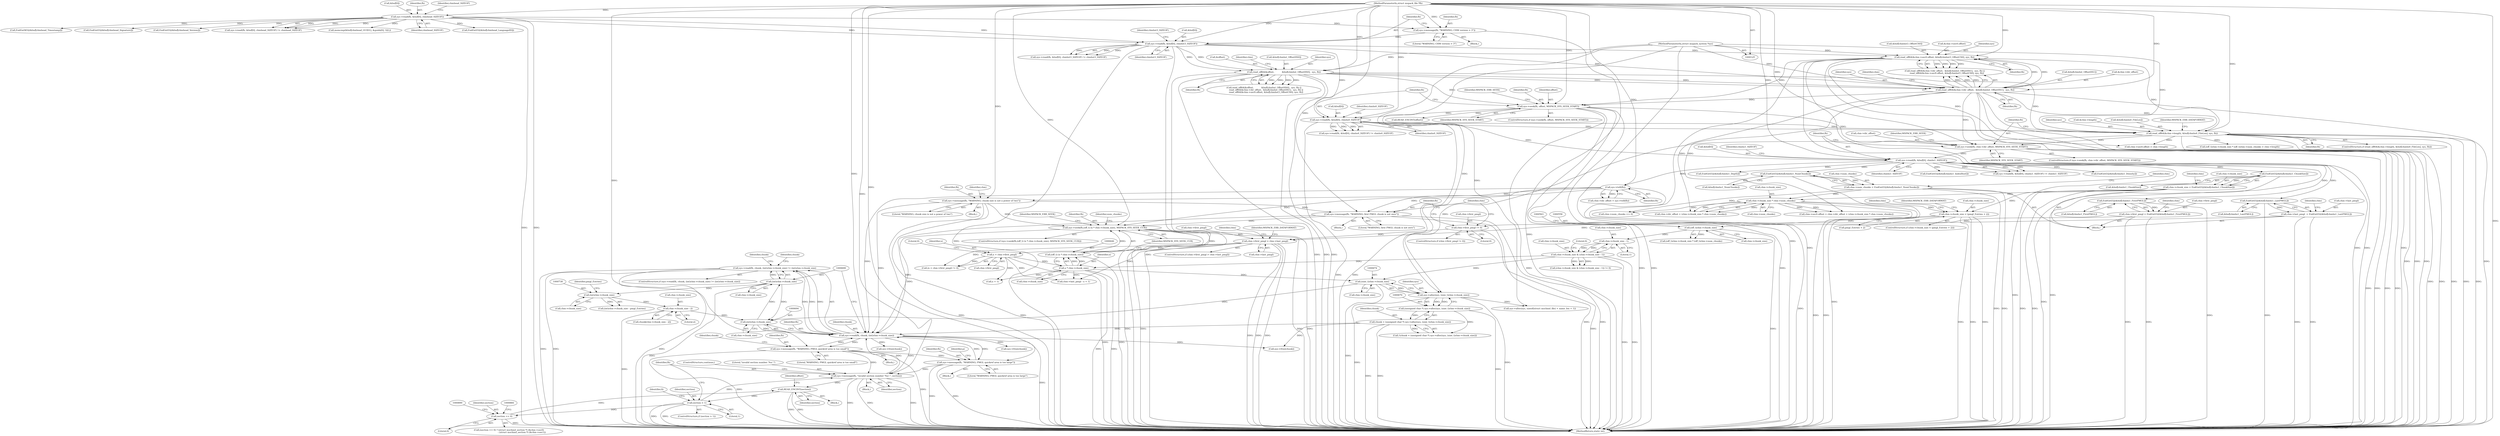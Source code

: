 digraph "0_libmspack_2f084136cfe0d05e5bf5703f3e83c6d955234b4d@API" {
"1000689" [label="(Call,sys->read(fh, chunk, (int)chm->chunk_size) != (int)chm->chunk_size)"];
"1000690" [label="(Call,sys->read(fh, chunk, (int)chm->chunk_size))"];
"1000643" [label="(Call,sys->seek(fh,(off_t) (x * chm->chunk_size), MSPACK_SYS_SEEK_CUR))"];
"1000596" [label="(Call,sys->message(fh, \"WARNING; first PMGL chunk is not zero\"))"];
"1000586" [label="(Call,sys->message(fh, \"WARNING; chunk size is not a power of two\"))"];
"1000423" [label="(Call,sys->tell(fh))"];
"1000408" [label="(Call,sys->read(fh, &buf[0], chmhs1_SIZEOF))"];
"1000397" [label="(Call,sys->seek(fh, chm->dir_offset, MSPACK_SYS_SEEK_START))"];
"1000382" [label="(Call,read_off64(&chm->length, &buf[chmhs0_FileLen], sys, fh))"];
"1000370" [label="(Call,sys->read(fh, &buf[0], chmhs0_SIZEOF))"];
"1000361" [label="(Call,sys->seek(fh, offset, MSPACK_SYS_SEEK_START))"];
"1000344" [label="(Call,read_off64(&chm->sec0.offset, &buf[chmhst3_OffsetCS0], sys, fh))"];
"1000310" [label="(Call,sys->read(fh, &buf[0], chmhst3_SIZEOF))"];
"1000305" [label="(Call,sys->message(fh, \"WARNING; CHM version > 3\"))"];
"1000233" [label="(Call,sys->read(fh, &buf[0], chmhead_SIZEOF))"];
"1000127" [label="(MethodParameterIn,struct mspack_file *fh)"];
"1000333" [label="(Call,read_off64(&chm->dir_offset,  &buf[chmhst_OffsetHS1],  sys, fh))"];
"1000323" [label="(Call,read_off64(&offset,           &buf[chmhst_OffsetHS0],  sys, fh))"];
"1000126" [label="(MethodParameterIn,struct mspack_system *sys)"];
"1000645" [label="(Call,(off_t) (x * chm->chunk_size))"];
"1000647" [label="(Call,x * chm->chunk_size)"];
"1000635" [label="(Call,x = chm->first_pmgl)"];
"1000600" [label="(Call,chm->first_pmgl > chm->last_pmgl)"];
"1000590" [label="(Call,chm->first_pmgl != 0)"];
"1000470" [label="(Call,chm->first_pmgl = EndGetI32(&buf[chmhs1_FirstPMGL]))"];
"1000474" [label="(Call,EndGetI32(&buf[chmhs1_FirstPMGL]))"];
"1000479" [label="(Call,chm->last_pmgl  = EndGetI32(&buf[chmhs1_LastPMGL]))"];
"1000483" [label="(Call,EndGetI32(&buf[chmhs1_LastPMGL]))"];
"1000575" [label="(Call,chm->chunk_size & (chm->chunk_size - 1))"];
"1000579" [label="(Call,chm->chunk_size - 1)"];
"1000557" [label="(Call,(off_t)chm->chunk_size)"];
"1000526" [label="(Call,chm->chunk_size < (pmgl_Entries + 2))"];
"1000505" [label="(Call,chm->chunk_size * chm->num_chunks)"];
"1000425" [label="(Call,chm->chunk_size = EndGetI32(&buf[chmhs1_ChunkSize]))"];
"1000429" [label="(Call,EndGetI32(&buf[chmhs1_ChunkSize]))"];
"1000461" [label="(Call,chm->num_chunks = EndGetI32(&buf[chmhs1_NumChunks]))"];
"1000465" [label="(Call,EndGetI32(&buf[chmhs1_NumChunks]))"];
"1000726" [label="(Call,sys->message(fh, \"WARNING; PMGL quickref area is too small\"))"];
"1000744" [label="(Call,sys->message(fh, \"WARNING; PMGL quickref area is too large\"))"];
"1000836" [label="(Call,sys->message(fh, \"invalid section number '%u'.\", section))"];
"1000832" [label="(Call,section > 1)"];
"1000788" [label="(Call,READ_ENCINT(section))"];
"1000880" [label="(Call,section == 0)"];
"1000667" [label="(Call,chunk = (unsigned char *) sys->alloc(sys, (size_t)chm->chunk_size))"];
"1000669" [label="(Call,(unsigned char *) sys->alloc(sys, (size_t)chm->chunk_size))"];
"1000671" [label="(Call,sys->alloc(sys, (size_t)chm->chunk_size))"];
"1000673" [label="(Call,(size_t)chm->chunk_size)"];
"1000693" [label="(Call,(int)chm->chunk_size)"];
"1000698" [label="(Call,(int)chm->chunk_size)"];
"1000758" [label="(Call,chm->chunk_size - 2)"];
"1000737" [label="(Call,(int)chm->chunk_size)"];
"1000483" [label="(Call,EndGetI32(&buf[chmhs1_LastPMGL]))"];
"1000509" [label="(Call,chm->num_chunks)"];
"1000759" [label="(Call,chm->chunk_size)"];
"1000693" [label="(Call,(int)chm->chunk_size)"];
"1000397" [label="(Call,sys->seek(fh, chm->dir_offset, MSPACK_SYS_SEEK_START))"];
"1000424" [label="(Identifier,fh)"];
"1000537" [label="(Call,chm->num_chunks == 0)"];
"1000789" [label="(Identifier,section)"];
"1000484" [label="(Call,&buf[chmhs1_LastPMGL])"];
"1000415" [label="(Identifier,chmhs1_SIZEOF)"];
"1000790" [label="(Call,READ_ENCINT(offset))"];
"1000839" [label="(Identifier,section)"];
"1000364" [label="(Identifier,MSPACK_SYS_SEEK_START)"];
"1000408" [label="(Call,sys->read(fh, &buf[0], chmhs1_SIZEOF))"];
"1000745" [label="(Identifier,fh)"];
"1000642" [label="(ControlStructure,if (sys->seek(fh,(off_t) (x * chm->chunk_size), MSPACK_SYS_SEEK_CUR)))"];
"1000880" [label="(Call,section == 0)"];
"1000736" [label="(Call,(int)chm->chunk_size - pmgl_Entries)"];
"1000594" [label="(Literal,0)"];
"1000481" [label="(Identifier,chm)"];
"1000376" [label="(Identifier,chmhs0_SIZEOF)"];
"1000695" [label="(Call,chm->chunk_size)"];
"1000348" [label="(Identifier,chm)"];
"1000474" [label="(Call,EndGetI32(&buf[chmhs1_FirstPMGL]))"];
"1000326" [label="(Call,&buf[chmhst_OffsetHS0])"];
"1000470" [label="(Call,chm->first_pmgl = EndGetI32(&buf[chmhs1_FirstPMGL]))"];
"1000580" [label="(Call,chm->chunk_size)"];
"1000590" [label="(Call,chm->first_pmgl != 0)"];
"1000307" [label="(Literal,\"WARNING; CHM version > 3\")"];
"1000316" [label="(Identifier,chmhst3_SIZEOF)"];
"1000539" [label="(Identifier,chm)"];
"1000727" [label="(Identifier,fh)"];
"1000658" [label="(Call,chm->last_pmgl - x + 1)"];
"1000356" [label="(Identifier,fh)"];
"1000505" [label="(Call,chm->chunk_size * chm->num_chunks)"];
"1000726" [label="(Call,sys->message(fh, \"WARNING; PMGL quickref area is too small\"))"];
"1000746" [label="(Literal,\"WARNING; PMGL quickref area is too large\")"];
"1000410" [label="(Call,&buf[0])"];
"1000370" [label="(Call,sys->read(fh, &buf[0], chmhs0_SIZEOF))"];
"1000652" [label="(Identifier,MSPACK_SYS_SEEK_CUR)"];
"1000791" [label="(Identifier,offset)"];
"1000598" [label="(Literal,\"WARNING; first PMGL chunk is not zero\")"];
"1000831" [label="(ControlStructure,if (section > 1))"];
"1000688" [label="(ControlStructure,if (sys->read(fh, chunk, (int)chm->chunk_size) != (int)chm->chunk_size))"];
"1000363" [label="(Identifier,offset)"];
"1000344" [label="(Call,read_off64(&chm->sec0.offset, &buf[chmhst3_OffsetCS0], sys, fh))"];
"1000586" [label="(Call,sys->message(fh, \"WARNING; chunk size is not a power of two\"))"];
"1000330" [label="(Identifier,sys)"];
"1000840" [label="(ControlStructure,continue;)"];
"1000332" [label="(Call,read_off64(&chm->dir_offset,  &buf[chmhst_OffsetHS1],  sys, fh) ||\n      read_off64(&chm->sec0.offset, &buf[chmhst3_OffsetCS0], sys, fh))"];
"1000599" [label="(ControlStructure,if (chm->first_pmgl > chm->last_pmgl))"];
"1000392" [label="(Identifier,fh)"];
"1000426" [label="(Call,chm->chunk_size)"];
"1000525" [label="(ControlStructure,if (chm->chunk_size < (pmgl_Entries + 2)))"];
"1000472" [label="(Identifier,chm)"];
"1000371" [label="(Identifier,fh)"];
"1000405" [label="(Identifier,MSPACK_ERR_SEEK)"];
"1000447" [label="(Call,EndGetI32(&buf[chmhs1_Depth]))"];
"1000640" [label="(Literal,0)"];
"1000491" [label="(Identifier,chm)"];
"1000338" [label="(Call,&buf[chmhst_OffsetHS1])"];
"1000635" [label="(Call,x = chm->first_pmgl)"];
"1000322" [label="(Call,read_off64(&offset,           &buf[chmhst_OffsetHS0],  sys, fh) ||\n      read_off64(&chm->dir_offset,  &buf[chmhst_OffsetHS1],  sys, fh) ||\n      read_off64(&chm->sec0.offset, &buf[chmhst3_OffsetCS0], sys, fh))"];
"1000690" [label="(Call,sys->read(fh, chunk, (int)chm->chunk_size))"];
"1000323" [label="(Call,read_off64(&offset,           &buf[chmhst_OffsetHS0],  sys, fh))"];
"1000734" [label="(Identifier,chunk)"];
"1000462" [label="(Call,chm->num_chunks)"];
"1000758" [label="(Call,chm->chunk_size - 2)"];
"1000480" [label="(Call,chm->last_pmgl)"];
"1000662" [label="(Call,x + 1)"];
"1000634" [label="(Call,(x = chm->first_pmgl) != 0)"];
"1000355" [label="(Identifier,sys)"];
"1000689" [label="(Call,sys->read(fh, chunk, (int)chm->chunk_size) != (int)chm->chunk_size)"];
"1000501" [label="(Call,chm->dir_offset + (chm->chunk_size * chm->num_chunks))"];
"1000331" [label="(Identifier,fh)"];
"1000742" [label="(Identifier,pmgl_Entries)"];
"1000414" [label="(Identifier,chmhs1_SIZEOF)"];
"1000465" [label="(Call,EndGetI32(&buf[chmhs1_NumChunks]))"];
"1000698" [label="(Call,(int)chm->chunk_size)"];
"1000669" [label="(Call,(unsigned char *) sys->alloc(sys, (size_t)chm->chunk_size))"];
"1000834" [label="(Literal,1)"];
"1000743" [label="(Block,)"];
"1000882" [label="(Literal,0)"];
"1000657" [label="(Identifier,num_chunks)"];
"1000588" [label="(Literal,\"WARNING; chunk size is not a power of two\")"];
"1000559" [label="(Call,chm->chunk_size)"];
"1000293" [label="(Call,EndGetI32(&buf[chmhead_LanguageID]))"];
"1000666" [label="(Call,!(chunk = (unsigned char *) sys->alloc(sys, (size_t)chm->chunk_size)))"];
"1000602" [label="(Identifier,chm)"];
"1000429" [label="(Call,EndGetI32(&buf[chmhs1_ChunkSize]))"];
"1000713" [label="(Identifier,chunk)"];
"1000832" [label="(Call,section > 1)"];
"1000310" [label="(Call,sys->read(fh, &buf[0], chmhst3_SIZEOF))"];
"1000836" [label="(Call,sys->message(fh, \"invalid section number '%u'.\", section))"];
"1000655" [label="(Identifier,MSPACK_ERR_SEEK)"];
"1000383" [label="(Call,&chm->length)"];
"1000333" [label="(Call,read_off64(&chm->dir_offset,  &buf[chmhst_OffsetHS1],  sys, fh))"];
"1000591" [label="(Call,chm->first_pmgl)"];
"1000601" [label="(Call,chm->first_pmgl)"];
"1000770" [label="(Block,)"];
"1000360" [label="(ControlStructure,if (sys->seek(fh, offset, MSPACK_SYS_SEEK_START)))"];
"1000557" [label="(Call,(off_t)chm->chunk_size)"];
"1000847" [label="(Call,sys->alloc(sys, sizeof(struct mschmd_file) + name_len + 1))"];
"1000579" [label="(Call,chm->chunk_size - 1)"];
"1000576" [label="(Call,chm->chunk_size)"];
"1000387" [label="(Call,&buf[chmhs0_FileLen])"];
"1000317" [label="(Identifier,chmhst3_SIZEOF)"];
"1000306" [label="(Identifier,fh)"];
"1000367" [label="(Identifier,MSPACK_ERR_SEEK)"];
"1000479" [label="(Call,chm->last_pmgl  = EndGetI32(&buf[chmhs1_LastPMGL]))"];
"1000636" [label="(Identifier,x)"];
"1000466" [label="(Call,&buf[chmhs1_NumChunks])"];
"1000667" [label="(Call,chunk = (unsigned char *) sys->alloc(sys, (size_t)chm->chunk_size))"];
"1000649" [label="(Call,chm->chunk_size)"];
"1000399" [label="(Call,chm->dir_offset)"];
"1000585" [label="(Block,)"];
"1000475" [label="(Call,&buf[chmhs1_FirstPMGL])"];
"1000382" [label="(Call,read_off64(&chm->length, &buf[chmhs0_FileLen], sys, fh))"];
"1000647" [label="(Call,x * chm->chunk_size)"];
"1000574" [label="(Call,(chm->chunk_size & (chm->chunk_size - 1)) != 0)"];
"1000788" [label="(Call,READ_ENCINT(section))"];
"1000506" [label="(Call,chm->chunk_size)"];
"1000671" [label="(Call,sys->alloc(sys, (size_t)chm->chunk_size))"];
"1000700" [label="(Call,chm->chunk_size)"];
"1000648" [label="(Identifier,x)"];
"1000127" [label="(MethodParameterIn,struct mspack_file *fh)"];
"1001072" [label="(Call,sys->free(chunk))"];
"1000692" [label="(Identifier,chunk)"];
"1000637" [label="(Call,chm->first_pmgl)"];
"1000668" [label="(Identifier,chunk)"];
"1000844" [label="(Identifier,fi)"];
"1000409" [label="(Identifier,fh)"];
"1000535" [label="(Identifier,MSPACK_ERR_DATAFORMAT)"];
"1000837" [label="(Identifier,fh)"];
"1000436" [label="(Identifier,chm)"];
"1000351" [label="(Call,&buf[chmhst3_OffsetCS0])"];
"1000614" [label="(Identifier,chm)"];
"1000587" [label="(Identifier,fh)"];
"1000728" [label="(Literal,\"WARNING; PMGL quickref area is too small\")"];
"1000235" [label="(Call,&buf[0])"];
"1000456" [label="(Call,EndGetI32(&buf[chmhs1_IndexRoot]))"];
"1000407" [label="(Call,sys->read(fh, &buf[0], chmhs1_SIZEOF) != chmhs1_SIZEOF)"];
"1000513" [label="(Call,chm->sec0.offset > chm->length)"];
"1000461" [label="(Call,chm->num_chunks = EndGetI32(&buf[chmhs1_NumChunks]))"];
"1000739" [label="(Call,chm->chunk_size)"];
"1000838" [label="(Literal,\"invalid section number '%u'.\")"];
"1000234" [label="(Identifier,fh)"];
"1000395" [label="(Identifier,MSPACK_ERR_DATAFORMAT)"];
"1000675" [label="(Call,chm->chunk_size)"];
"1000592" [label="(Identifier,chm)"];
"1000334" [label="(Call,&chm->dir_offset)"];
"1000345" [label="(Call,&chm->sec0.offset)"];
"1000556" [label="(Call,(off_t)chm->chunk_size * (off_t)chm->num_chunks)"];
"1000762" [label="(Literal,2)"];
"1000748" [label="(Identifier,p)"];
"1000495" [label="(Call,chm->sec0.offset = chm->dir_offset + (chm->chunk_size * chm->num_chunks))"];
"1000575" [label="(Call,chm->chunk_size & (chm->chunk_size - 1))"];
"1000381" [label="(ControlStructure,if (read_off64(&chm->length, &buf[chmhs0_FileLen], sys, fh)))"];
"1000232" [label="(Call,sys->read(fh, &buf[0], chmhead_SIZEOF) != chmhead_SIZEOF)"];
"1000604" [label="(Call,chm->last_pmgl)"];
"1000343" [label="(Identifier,fh)"];
"1000744" [label="(Call,sys->message(fh, \"WARNING; PMGL quickref area is too large\"))"];
"1000756" [label="(Call,chunk[chm->chunk_size - 2])"];
"1000126" [label="(MethodParameterIn,struct mspack_system *sys)"];
"1000284" [label="(Call,EndGetM32(&buf[chmhead_Timestamp]))"];
"1000324" [label="(Call,&offset)"];
"1000881" [label="(Identifier,section)"];
"1000246" [label="(Call,EndGetI32(&buf[chmhead_Signature]))"];
"1000527" [label="(Call,chm->chunk_size)"];
"1000430" [label="(Call,&buf[chmhs1_ChunkSize])"];
"1000233" [label="(Call,sys->read(fh, &buf[0], chmhead_SIZEOF))"];
"1000425" [label="(Call,chm->chunk_size = EndGetI32(&buf[chmhs1_ChunkSize]))"];
"1000833" [label="(Identifier,section)"];
"1000856" [label="(Call,sys->free(chunk))"];
"1000342" [label="(Identifier,sys)"];
"1000673" [label="(Call,(size_t)chm->chunk_size)"];
"1000597" [label="(Identifier,fh)"];
"1000311" [label="(Identifier,fh)"];
"1000644" [label="(Identifier,fh)"];
"1000312" [label="(Call,&buf[0])"];
"1001081" [label="(MethodReturn,static int)"];
"1000369" [label="(Call,sys->read(fh, &buf[0], chmhs0_SIZEOF) != chmhs0_SIZEOF)"];
"1000130" [label="(Block,)"];
"1000691" [label="(Identifier,fh)"];
"1000240" [label="(Identifier,chmhead_SIZEOF)"];
"1000555" [label="(Call,(off_t)chm->chunk_size * (off_t)chm->num_chunks > chm->length)"];
"1000583" [label="(Literal,1)"];
"1000305" [label="(Call,sys->message(fh, \"WARNING; CHM version > 3\"))"];
"1000609" [label="(Identifier,MSPACK_ERR_DATAFORMAT)"];
"1000419" [label="(Call,chm->dir_offset = sys->tell(fh))"];
"1000595" [label="(Block,)"];
"1000304" [label="(Block,)"];
"1000471" [label="(Call,chm->first_pmgl)"];
"1000879" [label="(Call,(section == 0) ? (struct mschmd_section *) (&chm->sec0)\n                                     : (struct mschmd_section *) (&chm->sec1))"];
"1000275" [label="(Call,EndGetI32(&buf[chmhead_Version]))"];
"1000526" [label="(Call,chm->chunk_size < (pmgl_Entries + 2))"];
"1000672" [label="(Identifier,sys)"];
"1000530" [label="(Call,pmgl_Entries + 2)"];
"1000257" [label="(Call,memcmp(&buf[chmhead_GUID1], &guids[0], 32L))"];
"1000372" [label="(Call,&buf[0])"];
"1000402" [label="(Identifier,MSPACK_SYS_SEEK_START)"];
"1000835" [label="(Block,)"];
"1000737" [label="(Call,(int)chm->chunk_size)"];
"1000643" [label="(Call,sys->seek(fh,(off_t) (x * chm->chunk_size), MSPACK_SYS_SEEK_CUR))"];
"1000596" [label="(Call,sys->message(fh, \"WARNING; first PMGL chunk is not zero\"))"];
"1000398" [label="(Identifier,fh)"];
"1000336" [label="(Identifier,chm)"];
"1000438" [label="(Call,EndGetI32(&buf[chmhs1_Density]))"];
"1000705" [label="(Identifier,chunk)"];
"1000600" [label="(Call,chm->first_pmgl > chm->last_pmgl)"];
"1000309" [label="(Call,sys->read(fh, &buf[0], chmhst3_SIZEOF) != chmhst3_SIZEOF)"];
"1000645" [label="(Call,(off_t) (x * chm->chunk_size))"];
"1000423" [label="(Call,sys->tell(fh))"];
"1000391" [label="(Identifier,sys)"];
"1000239" [label="(Identifier,chmhead_SIZEOF)"];
"1000589" [label="(ControlStructure,if (chm->first_pmgl != 0))"];
"1000704" [label="(Call,sys->free(chunk))"];
"1000377" [label="(Identifier,chmhs0_SIZEOF)"];
"1000362" [label="(Identifier,fh)"];
"1000361" [label="(Call,sys->seek(fh, offset, MSPACK_SYS_SEEK_START))"];
"1000725" [label="(Block,)"];
"1000584" [label="(Literal,0)"];
"1000396" [label="(ControlStructure,if (sys->seek(fh, chm->dir_offset, MSPACK_SYS_SEEK_START)))"];
"1000689" -> "1000688"  [label="AST: "];
"1000689" -> "1000698"  [label="CFG: "];
"1000690" -> "1000689"  [label="AST: "];
"1000698" -> "1000689"  [label="AST: "];
"1000705" -> "1000689"  [label="CFG: "];
"1000713" -> "1000689"  [label="CFG: "];
"1000689" -> "1001081"  [label="DDG: "];
"1000689" -> "1001081"  [label="DDG: "];
"1000689" -> "1001081"  [label="DDG: "];
"1000690" -> "1000689"  [label="DDG: "];
"1000690" -> "1000689"  [label="DDG: "];
"1000690" -> "1000689"  [label="DDG: "];
"1000698" -> "1000689"  [label="DDG: "];
"1000690" -> "1000693"  [label="CFG: "];
"1000691" -> "1000690"  [label="AST: "];
"1000692" -> "1000690"  [label="AST: "];
"1000693" -> "1000690"  [label="AST: "];
"1000699" -> "1000690"  [label="CFG: "];
"1000690" -> "1001081"  [label="DDG: "];
"1000643" -> "1000690"  [label="DDG: "];
"1000596" -> "1000690"  [label="DDG: "];
"1000726" -> "1000690"  [label="DDG: "];
"1000744" -> "1000690"  [label="DDG: "];
"1000586" -> "1000690"  [label="DDG: "];
"1000836" -> "1000690"  [label="DDG: "];
"1000423" -> "1000690"  [label="DDG: "];
"1000127" -> "1000690"  [label="DDG: "];
"1000667" -> "1000690"  [label="DDG: "];
"1000693" -> "1000690"  [label="DDG: "];
"1000690" -> "1000704"  [label="DDG: "];
"1000690" -> "1000726"  [label="DDG: "];
"1000690" -> "1000744"  [label="DDG: "];
"1000690" -> "1000836"  [label="DDG: "];
"1000690" -> "1000856"  [label="DDG: "];
"1000690" -> "1001072"  [label="DDG: "];
"1000643" -> "1000642"  [label="AST: "];
"1000643" -> "1000652"  [label="CFG: "];
"1000644" -> "1000643"  [label="AST: "];
"1000645" -> "1000643"  [label="AST: "];
"1000652" -> "1000643"  [label="AST: "];
"1000655" -> "1000643"  [label="CFG: "];
"1000657" -> "1000643"  [label="CFG: "];
"1000643" -> "1001081"  [label="DDG: "];
"1000643" -> "1001081"  [label="DDG: "];
"1000643" -> "1001081"  [label="DDG: "];
"1000643" -> "1001081"  [label="DDG: "];
"1000596" -> "1000643"  [label="DDG: "];
"1000586" -> "1000643"  [label="DDG: "];
"1000423" -> "1000643"  [label="DDG: "];
"1000127" -> "1000643"  [label="DDG: "];
"1000645" -> "1000643"  [label="DDG: "];
"1000596" -> "1000595"  [label="AST: "];
"1000596" -> "1000598"  [label="CFG: "];
"1000597" -> "1000596"  [label="AST: "];
"1000598" -> "1000596"  [label="AST: "];
"1000602" -> "1000596"  [label="CFG: "];
"1000596" -> "1001081"  [label="DDG: "];
"1000596" -> "1001081"  [label="DDG: "];
"1000586" -> "1000596"  [label="DDG: "];
"1000423" -> "1000596"  [label="DDG: "];
"1000127" -> "1000596"  [label="DDG: "];
"1000586" -> "1000585"  [label="AST: "];
"1000586" -> "1000588"  [label="CFG: "];
"1000587" -> "1000586"  [label="AST: "];
"1000588" -> "1000586"  [label="AST: "];
"1000592" -> "1000586"  [label="CFG: "];
"1000586" -> "1001081"  [label="DDG: "];
"1000586" -> "1001081"  [label="DDG: "];
"1000423" -> "1000586"  [label="DDG: "];
"1000127" -> "1000586"  [label="DDG: "];
"1000423" -> "1000419"  [label="AST: "];
"1000423" -> "1000424"  [label="CFG: "];
"1000424" -> "1000423"  [label="AST: "];
"1000419" -> "1000423"  [label="CFG: "];
"1000423" -> "1001081"  [label="DDG: "];
"1000423" -> "1000419"  [label="DDG: "];
"1000408" -> "1000423"  [label="DDG: "];
"1000127" -> "1000423"  [label="DDG: "];
"1000408" -> "1000407"  [label="AST: "];
"1000408" -> "1000414"  [label="CFG: "];
"1000409" -> "1000408"  [label="AST: "];
"1000410" -> "1000408"  [label="AST: "];
"1000414" -> "1000408"  [label="AST: "];
"1000415" -> "1000408"  [label="CFG: "];
"1000408" -> "1001081"  [label="DDG: "];
"1000408" -> "1001081"  [label="DDG: "];
"1000408" -> "1000407"  [label="DDG: "];
"1000408" -> "1000407"  [label="DDG: "];
"1000408" -> "1000407"  [label="DDG: "];
"1000397" -> "1000408"  [label="DDG: "];
"1000127" -> "1000408"  [label="DDG: "];
"1000370" -> "1000408"  [label="DDG: "];
"1000408" -> "1000429"  [label="DDG: "];
"1000408" -> "1000438"  [label="DDG: "];
"1000408" -> "1000447"  [label="DDG: "];
"1000408" -> "1000456"  [label="DDG: "];
"1000408" -> "1000465"  [label="DDG: "];
"1000408" -> "1000474"  [label="DDG: "];
"1000408" -> "1000483"  [label="DDG: "];
"1000397" -> "1000396"  [label="AST: "];
"1000397" -> "1000402"  [label="CFG: "];
"1000398" -> "1000397"  [label="AST: "];
"1000399" -> "1000397"  [label="AST: "];
"1000402" -> "1000397"  [label="AST: "];
"1000405" -> "1000397"  [label="CFG: "];
"1000409" -> "1000397"  [label="CFG: "];
"1000397" -> "1001081"  [label="DDG: "];
"1000397" -> "1001081"  [label="DDG: "];
"1000397" -> "1001081"  [label="DDG: "];
"1000397" -> "1001081"  [label="DDG: "];
"1000382" -> "1000397"  [label="DDG: "];
"1000127" -> "1000397"  [label="DDG: "];
"1000333" -> "1000397"  [label="DDG: "];
"1000361" -> "1000397"  [label="DDG: "];
"1000382" -> "1000381"  [label="AST: "];
"1000382" -> "1000392"  [label="CFG: "];
"1000383" -> "1000382"  [label="AST: "];
"1000387" -> "1000382"  [label="AST: "];
"1000391" -> "1000382"  [label="AST: "];
"1000392" -> "1000382"  [label="AST: "];
"1000395" -> "1000382"  [label="CFG: "];
"1000398" -> "1000382"  [label="CFG: "];
"1000382" -> "1001081"  [label="DDG: "];
"1000382" -> "1001081"  [label="DDG: "];
"1000382" -> "1001081"  [label="DDG: "];
"1000382" -> "1001081"  [label="DDG: "];
"1000382" -> "1001081"  [label="DDG: "];
"1000370" -> "1000382"  [label="DDG: "];
"1000370" -> "1000382"  [label="DDG: "];
"1000344" -> "1000382"  [label="DDG: "];
"1000333" -> "1000382"  [label="DDG: "];
"1000323" -> "1000382"  [label="DDG: "];
"1000126" -> "1000382"  [label="DDG: "];
"1000127" -> "1000382"  [label="DDG: "];
"1000382" -> "1000513"  [label="DDG: "];
"1000382" -> "1000555"  [label="DDG: "];
"1000382" -> "1000671"  [label="DDG: "];
"1000370" -> "1000369"  [label="AST: "];
"1000370" -> "1000376"  [label="CFG: "];
"1000371" -> "1000370"  [label="AST: "];
"1000372" -> "1000370"  [label="AST: "];
"1000376" -> "1000370"  [label="AST: "];
"1000377" -> "1000370"  [label="CFG: "];
"1000370" -> "1001081"  [label="DDG: "];
"1000370" -> "1001081"  [label="DDG: "];
"1000370" -> "1000369"  [label="DDG: "];
"1000370" -> "1000369"  [label="DDG: "];
"1000370" -> "1000369"  [label="DDG: "];
"1000361" -> "1000370"  [label="DDG: "];
"1000127" -> "1000370"  [label="DDG: "];
"1000310" -> "1000370"  [label="DDG: "];
"1000361" -> "1000360"  [label="AST: "];
"1000361" -> "1000364"  [label="CFG: "];
"1000362" -> "1000361"  [label="AST: "];
"1000363" -> "1000361"  [label="AST: "];
"1000364" -> "1000361"  [label="AST: "];
"1000367" -> "1000361"  [label="CFG: "];
"1000371" -> "1000361"  [label="CFG: "];
"1000361" -> "1001081"  [label="DDG: "];
"1000361" -> "1001081"  [label="DDG: "];
"1000361" -> "1001081"  [label="DDG: "];
"1000361" -> "1001081"  [label="DDG: "];
"1000344" -> "1000361"  [label="DDG: "];
"1000323" -> "1000361"  [label="DDG: "];
"1000333" -> "1000361"  [label="DDG: "];
"1000127" -> "1000361"  [label="DDG: "];
"1000361" -> "1000790"  [label="DDG: "];
"1000344" -> "1000332"  [label="AST: "];
"1000344" -> "1000356"  [label="CFG: "];
"1000345" -> "1000344"  [label="AST: "];
"1000351" -> "1000344"  [label="AST: "];
"1000355" -> "1000344"  [label="AST: "];
"1000356" -> "1000344"  [label="AST: "];
"1000332" -> "1000344"  [label="CFG: "];
"1000344" -> "1001081"  [label="DDG: "];
"1000344" -> "1001081"  [label="DDG: "];
"1000344" -> "1001081"  [label="DDG: "];
"1000344" -> "1001081"  [label="DDG: "];
"1000344" -> "1000332"  [label="DDG: "];
"1000344" -> "1000332"  [label="DDG: "];
"1000344" -> "1000332"  [label="DDG: "];
"1000344" -> "1000332"  [label="DDG: "];
"1000310" -> "1000344"  [label="DDG: "];
"1000333" -> "1000344"  [label="DDG: "];
"1000333" -> "1000344"  [label="DDG: "];
"1000126" -> "1000344"  [label="DDG: "];
"1000127" -> "1000344"  [label="DDG: "];
"1000344" -> "1000513"  [label="DDG: "];
"1000310" -> "1000309"  [label="AST: "];
"1000310" -> "1000316"  [label="CFG: "];
"1000311" -> "1000310"  [label="AST: "];
"1000312" -> "1000310"  [label="AST: "];
"1000316" -> "1000310"  [label="AST: "];
"1000317" -> "1000310"  [label="CFG: "];
"1000310" -> "1001081"  [label="DDG: "];
"1000310" -> "1001081"  [label="DDG: "];
"1000310" -> "1000309"  [label="DDG: "];
"1000310" -> "1000309"  [label="DDG: "];
"1000310" -> "1000309"  [label="DDG: "];
"1000305" -> "1000310"  [label="DDG: "];
"1000233" -> "1000310"  [label="DDG: "];
"1000233" -> "1000310"  [label="DDG: "];
"1000127" -> "1000310"  [label="DDG: "];
"1000310" -> "1000323"  [label="DDG: "];
"1000310" -> "1000323"  [label="DDG: "];
"1000310" -> "1000333"  [label="DDG: "];
"1000305" -> "1000304"  [label="AST: "];
"1000305" -> "1000307"  [label="CFG: "];
"1000306" -> "1000305"  [label="AST: "];
"1000307" -> "1000305"  [label="AST: "];
"1000311" -> "1000305"  [label="CFG: "];
"1000305" -> "1001081"  [label="DDG: "];
"1000233" -> "1000305"  [label="DDG: "];
"1000127" -> "1000305"  [label="DDG: "];
"1000233" -> "1000232"  [label="AST: "];
"1000233" -> "1000239"  [label="CFG: "];
"1000234" -> "1000233"  [label="AST: "];
"1000235" -> "1000233"  [label="AST: "];
"1000239" -> "1000233"  [label="AST: "];
"1000240" -> "1000233"  [label="CFG: "];
"1000233" -> "1001081"  [label="DDG: "];
"1000233" -> "1001081"  [label="DDG: "];
"1000233" -> "1000232"  [label="DDG: "];
"1000233" -> "1000232"  [label="DDG: "];
"1000233" -> "1000232"  [label="DDG: "];
"1000127" -> "1000233"  [label="DDG: "];
"1000233" -> "1000246"  [label="DDG: "];
"1000233" -> "1000257"  [label="DDG: "];
"1000233" -> "1000275"  [label="DDG: "];
"1000233" -> "1000284"  [label="DDG: "];
"1000233" -> "1000293"  [label="DDG: "];
"1000127" -> "1000125"  [label="AST: "];
"1000127" -> "1001081"  [label="DDG: "];
"1000127" -> "1000323"  [label="DDG: "];
"1000127" -> "1000333"  [label="DDG: "];
"1000127" -> "1000726"  [label="DDG: "];
"1000127" -> "1000744"  [label="DDG: "];
"1000127" -> "1000836"  [label="DDG: "];
"1000333" -> "1000332"  [label="AST: "];
"1000333" -> "1000343"  [label="CFG: "];
"1000334" -> "1000333"  [label="AST: "];
"1000338" -> "1000333"  [label="AST: "];
"1000342" -> "1000333"  [label="AST: "];
"1000343" -> "1000333"  [label="AST: "];
"1000348" -> "1000333"  [label="CFG: "];
"1000332" -> "1000333"  [label="CFG: "];
"1000333" -> "1001081"  [label="DDG: "];
"1000333" -> "1001081"  [label="DDG: "];
"1000333" -> "1001081"  [label="DDG: "];
"1000333" -> "1001081"  [label="DDG: "];
"1000333" -> "1000332"  [label="DDG: "];
"1000333" -> "1000332"  [label="DDG: "];
"1000333" -> "1000332"  [label="DDG: "];
"1000333" -> "1000332"  [label="DDG: "];
"1000323" -> "1000333"  [label="DDG: "];
"1000323" -> "1000333"  [label="DDG: "];
"1000126" -> "1000333"  [label="DDG: "];
"1000333" -> "1000495"  [label="DDG: "];
"1000333" -> "1000501"  [label="DDG: "];
"1000323" -> "1000322"  [label="AST: "];
"1000323" -> "1000331"  [label="CFG: "];
"1000324" -> "1000323"  [label="AST: "];
"1000326" -> "1000323"  [label="AST: "];
"1000330" -> "1000323"  [label="AST: "];
"1000331" -> "1000323"  [label="AST: "];
"1000336" -> "1000323"  [label="CFG: "];
"1000322" -> "1000323"  [label="CFG: "];
"1000323" -> "1001081"  [label="DDG: "];
"1000323" -> "1001081"  [label="DDG: "];
"1000323" -> "1001081"  [label="DDG: "];
"1000323" -> "1001081"  [label="DDG: "];
"1000323" -> "1000322"  [label="DDG: "];
"1000323" -> "1000322"  [label="DDG: "];
"1000323" -> "1000322"  [label="DDG: "];
"1000323" -> "1000322"  [label="DDG: "];
"1000126" -> "1000323"  [label="DDG: "];
"1000126" -> "1000125"  [label="AST: "];
"1000126" -> "1001081"  [label="DDG: "];
"1000126" -> "1000671"  [label="DDG: "];
"1000126" -> "1000847"  [label="DDG: "];
"1000645" -> "1000647"  [label="CFG: "];
"1000646" -> "1000645"  [label="AST: "];
"1000647" -> "1000645"  [label="AST: "];
"1000652" -> "1000645"  [label="CFG: "];
"1000645" -> "1001081"  [label="DDG: "];
"1000647" -> "1000645"  [label="DDG: "];
"1000647" -> "1000645"  [label="DDG: "];
"1000647" -> "1000649"  [label="CFG: "];
"1000648" -> "1000647"  [label="AST: "];
"1000649" -> "1000647"  [label="AST: "];
"1000647" -> "1001081"  [label="DDG: "];
"1000647" -> "1001081"  [label="DDG: "];
"1000635" -> "1000647"  [label="DDG: "];
"1000575" -> "1000647"  [label="DDG: "];
"1000647" -> "1000658"  [label="DDG: "];
"1000647" -> "1000662"  [label="DDG: "];
"1000647" -> "1000673"  [label="DDG: "];
"1000635" -> "1000634"  [label="AST: "];
"1000635" -> "1000637"  [label="CFG: "];
"1000636" -> "1000635"  [label="AST: "];
"1000637" -> "1000635"  [label="AST: "];
"1000640" -> "1000635"  [label="CFG: "];
"1000635" -> "1001081"  [label="DDG: "];
"1000635" -> "1000634"  [label="DDG: "];
"1000600" -> "1000635"  [label="DDG: "];
"1000635" -> "1000658"  [label="DDG: "];
"1000635" -> "1000662"  [label="DDG: "];
"1000600" -> "1000599"  [label="AST: "];
"1000600" -> "1000604"  [label="CFG: "];
"1000601" -> "1000600"  [label="AST: "];
"1000604" -> "1000600"  [label="AST: "];
"1000609" -> "1000600"  [label="CFG: "];
"1000614" -> "1000600"  [label="CFG: "];
"1000600" -> "1001081"  [label="DDG: "];
"1000600" -> "1001081"  [label="DDG: "];
"1000600" -> "1001081"  [label="DDG: "];
"1000590" -> "1000600"  [label="DDG: "];
"1000479" -> "1000600"  [label="DDG: "];
"1000600" -> "1000634"  [label="DDG: "];
"1000600" -> "1000658"  [label="DDG: "];
"1000590" -> "1000589"  [label="AST: "];
"1000590" -> "1000594"  [label="CFG: "];
"1000591" -> "1000590"  [label="AST: "];
"1000594" -> "1000590"  [label="AST: "];
"1000597" -> "1000590"  [label="CFG: "];
"1000602" -> "1000590"  [label="CFG: "];
"1000590" -> "1001081"  [label="DDG: "];
"1000470" -> "1000590"  [label="DDG: "];
"1000470" -> "1000130"  [label="AST: "];
"1000470" -> "1000474"  [label="CFG: "];
"1000471" -> "1000470"  [label="AST: "];
"1000474" -> "1000470"  [label="AST: "];
"1000481" -> "1000470"  [label="CFG: "];
"1000470" -> "1001081"  [label="DDG: "];
"1000470" -> "1001081"  [label="DDG: "];
"1000474" -> "1000470"  [label="DDG: "];
"1000474" -> "1000475"  [label="CFG: "];
"1000475" -> "1000474"  [label="AST: "];
"1000474" -> "1001081"  [label="DDG: "];
"1000479" -> "1000130"  [label="AST: "];
"1000479" -> "1000483"  [label="CFG: "];
"1000480" -> "1000479"  [label="AST: "];
"1000483" -> "1000479"  [label="AST: "];
"1000491" -> "1000479"  [label="CFG: "];
"1000479" -> "1001081"  [label="DDG: "];
"1000479" -> "1001081"  [label="DDG: "];
"1000483" -> "1000479"  [label="DDG: "];
"1000483" -> "1000484"  [label="CFG: "];
"1000484" -> "1000483"  [label="AST: "];
"1000483" -> "1001081"  [label="DDG: "];
"1000575" -> "1000574"  [label="AST: "];
"1000575" -> "1000579"  [label="CFG: "];
"1000576" -> "1000575"  [label="AST: "];
"1000579" -> "1000575"  [label="AST: "];
"1000584" -> "1000575"  [label="CFG: "];
"1000575" -> "1001081"  [label="DDG: "];
"1000575" -> "1001081"  [label="DDG: "];
"1000575" -> "1000574"  [label="DDG: "];
"1000575" -> "1000574"  [label="DDG: "];
"1000579" -> "1000575"  [label="DDG: "];
"1000579" -> "1000575"  [label="DDG: "];
"1000575" -> "1000673"  [label="DDG: "];
"1000579" -> "1000583"  [label="CFG: "];
"1000580" -> "1000579"  [label="AST: "];
"1000583" -> "1000579"  [label="AST: "];
"1000557" -> "1000579"  [label="DDG: "];
"1000557" -> "1000556"  [label="AST: "];
"1000557" -> "1000559"  [label="CFG: "];
"1000558" -> "1000557"  [label="AST: "];
"1000559" -> "1000557"  [label="AST: "];
"1000563" -> "1000557"  [label="CFG: "];
"1000557" -> "1001081"  [label="DDG: "];
"1000557" -> "1000556"  [label="DDG: "];
"1000526" -> "1000557"  [label="DDG: "];
"1000526" -> "1000525"  [label="AST: "];
"1000526" -> "1000530"  [label="CFG: "];
"1000527" -> "1000526"  [label="AST: "];
"1000530" -> "1000526"  [label="AST: "];
"1000535" -> "1000526"  [label="CFG: "];
"1000539" -> "1000526"  [label="CFG: "];
"1000526" -> "1001081"  [label="DDG: "];
"1000526" -> "1001081"  [label="DDG: "];
"1000526" -> "1001081"  [label="DDG: "];
"1000505" -> "1000526"  [label="DDG: "];
"1000425" -> "1000526"  [label="DDG: "];
"1000505" -> "1000501"  [label="AST: "];
"1000505" -> "1000509"  [label="CFG: "];
"1000506" -> "1000505"  [label="AST: "];
"1000509" -> "1000505"  [label="AST: "];
"1000501" -> "1000505"  [label="CFG: "];
"1000505" -> "1001081"  [label="DDG: "];
"1000505" -> "1001081"  [label="DDG: "];
"1000505" -> "1000495"  [label="DDG: "];
"1000505" -> "1000495"  [label="DDG: "];
"1000505" -> "1000501"  [label="DDG: "];
"1000505" -> "1000501"  [label="DDG: "];
"1000425" -> "1000505"  [label="DDG: "];
"1000461" -> "1000505"  [label="DDG: "];
"1000505" -> "1000537"  [label="DDG: "];
"1000425" -> "1000130"  [label="AST: "];
"1000425" -> "1000429"  [label="CFG: "];
"1000426" -> "1000425"  [label="AST: "];
"1000429" -> "1000425"  [label="AST: "];
"1000436" -> "1000425"  [label="CFG: "];
"1000425" -> "1001081"  [label="DDG: "];
"1000425" -> "1001081"  [label="DDG: "];
"1000429" -> "1000425"  [label="DDG: "];
"1000429" -> "1000430"  [label="CFG: "];
"1000430" -> "1000429"  [label="AST: "];
"1000429" -> "1001081"  [label="DDG: "];
"1000461" -> "1000130"  [label="AST: "];
"1000461" -> "1000465"  [label="CFG: "];
"1000462" -> "1000461"  [label="AST: "];
"1000465" -> "1000461"  [label="AST: "];
"1000472" -> "1000461"  [label="CFG: "];
"1000461" -> "1001081"  [label="DDG: "];
"1000461" -> "1001081"  [label="DDG: "];
"1000465" -> "1000461"  [label="DDG: "];
"1000461" -> "1000537"  [label="DDG: "];
"1000465" -> "1000466"  [label="CFG: "];
"1000466" -> "1000465"  [label="AST: "];
"1000465" -> "1001081"  [label="DDG: "];
"1000726" -> "1000725"  [label="AST: "];
"1000726" -> "1000728"  [label="CFG: "];
"1000727" -> "1000726"  [label="AST: "];
"1000728" -> "1000726"  [label="AST: "];
"1000734" -> "1000726"  [label="CFG: "];
"1000726" -> "1001081"  [label="DDG: "];
"1000726" -> "1001081"  [label="DDG: "];
"1000726" -> "1000744"  [label="DDG: "];
"1000726" -> "1000836"  [label="DDG: "];
"1000744" -> "1000743"  [label="AST: "];
"1000744" -> "1000746"  [label="CFG: "];
"1000745" -> "1000744"  [label="AST: "];
"1000746" -> "1000744"  [label="AST: "];
"1000748" -> "1000744"  [label="CFG: "];
"1000744" -> "1001081"  [label="DDG: "];
"1000744" -> "1001081"  [label="DDG: "];
"1000744" -> "1000836"  [label="DDG: "];
"1000836" -> "1000835"  [label="AST: "];
"1000836" -> "1000839"  [label="CFG: "];
"1000837" -> "1000836"  [label="AST: "];
"1000838" -> "1000836"  [label="AST: "];
"1000839" -> "1000836"  [label="AST: "];
"1000840" -> "1000836"  [label="CFG: "];
"1000836" -> "1001081"  [label="DDG: "];
"1000836" -> "1001081"  [label="DDG: "];
"1000836" -> "1001081"  [label="DDG: "];
"1000836" -> "1000788"  [label="DDG: "];
"1000832" -> "1000836"  [label="DDG: "];
"1000832" -> "1000831"  [label="AST: "];
"1000832" -> "1000834"  [label="CFG: "];
"1000833" -> "1000832"  [label="AST: "];
"1000834" -> "1000832"  [label="AST: "];
"1000837" -> "1000832"  [label="CFG: "];
"1000844" -> "1000832"  [label="CFG: "];
"1000832" -> "1001081"  [label="DDG: "];
"1000832" -> "1001081"  [label="DDG: "];
"1000788" -> "1000832"  [label="DDG: "];
"1000832" -> "1000880"  [label="DDG: "];
"1000788" -> "1000770"  [label="AST: "];
"1000788" -> "1000789"  [label="CFG: "];
"1000789" -> "1000788"  [label="AST: "];
"1000791" -> "1000788"  [label="CFG: "];
"1000788" -> "1001081"  [label="DDG: "];
"1000788" -> "1001081"  [label="DDG: "];
"1000880" -> "1000788"  [label="DDG: "];
"1000880" -> "1000879"  [label="AST: "];
"1000880" -> "1000882"  [label="CFG: "];
"1000881" -> "1000880"  [label="AST: "];
"1000882" -> "1000880"  [label="AST: "];
"1000884" -> "1000880"  [label="CFG: "];
"1000890" -> "1000880"  [label="CFG: "];
"1000880" -> "1001081"  [label="DDG: "];
"1000667" -> "1000666"  [label="AST: "];
"1000667" -> "1000669"  [label="CFG: "];
"1000668" -> "1000667"  [label="AST: "];
"1000669" -> "1000667"  [label="AST: "];
"1000666" -> "1000667"  [label="CFG: "];
"1000667" -> "1001081"  [label="DDG: "];
"1000667" -> "1001081"  [label="DDG: "];
"1000667" -> "1000666"  [label="DDG: "];
"1000669" -> "1000667"  [label="DDG: "];
"1000667" -> "1001072"  [label="DDG: "];
"1000669" -> "1000671"  [label="CFG: "];
"1000670" -> "1000669"  [label="AST: "];
"1000671" -> "1000669"  [label="AST: "];
"1000669" -> "1001081"  [label="DDG: "];
"1000669" -> "1000666"  [label="DDG: "];
"1000671" -> "1000669"  [label="DDG: "];
"1000671" -> "1000669"  [label="DDG: "];
"1000671" -> "1000673"  [label="CFG: "];
"1000672" -> "1000671"  [label="AST: "];
"1000673" -> "1000671"  [label="AST: "];
"1000671" -> "1001081"  [label="DDG: "];
"1000671" -> "1001081"  [label="DDG: "];
"1000673" -> "1000671"  [label="DDG: "];
"1000671" -> "1000847"  [label="DDG: "];
"1000673" -> "1000675"  [label="CFG: "];
"1000674" -> "1000673"  [label="AST: "];
"1000675" -> "1000673"  [label="AST: "];
"1000673" -> "1001081"  [label="DDG: "];
"1000673" -> "1000693"  [label="DDG: "];
"1000693" -> "1000695"  [label="CFG: "];
"1000694" -> "1000693"  [label="AST: "];
"1000695" -> "1000693"  [label="AST: "];
"1000698" -> "1000693"  [label="DDG: "];
"1000758" -> "1000693"  [label="DDG: "];
"1000693" -> "1000698"  [label="DDG: "];
"1000698" -> "1000700"  [label="CFG: "];
"1000699" -> "1000698"  [label="AST: "];
"1000700" -> "1000698"  [label="AST: "];
"1000698" -> "1001081"  [label="DDG: "];
"1000698" -> "1000737"  [label="DDG: "];
"1000758" -> "1000756"  [label="AST: "];
"1000758" -> "1000762"  [label="CFG: "];
"1000759" -> "1000758"  [label="AST: "];
"1000762" -> "1000758"  [label="AST: "];
"1000756" -> "1000758"  [label="CFG: "];
"1000758" -> "1001081"  [label="DDG: "];
"1000737" -> "1000758"  [label="DDG: "];
"1000737" -> "1000736"  [label="AST: "];
"1000737" -> "1000739"  [label="CFG: "];
"1000738" -> "1000737"  [label="AST: "];
"1000739" -> "1000737"  [label="AST: "];
"1000742" -> "1000737"  [label="CFG: "];
"1000737" -> "1000736"  [label="DDG: "];
}
